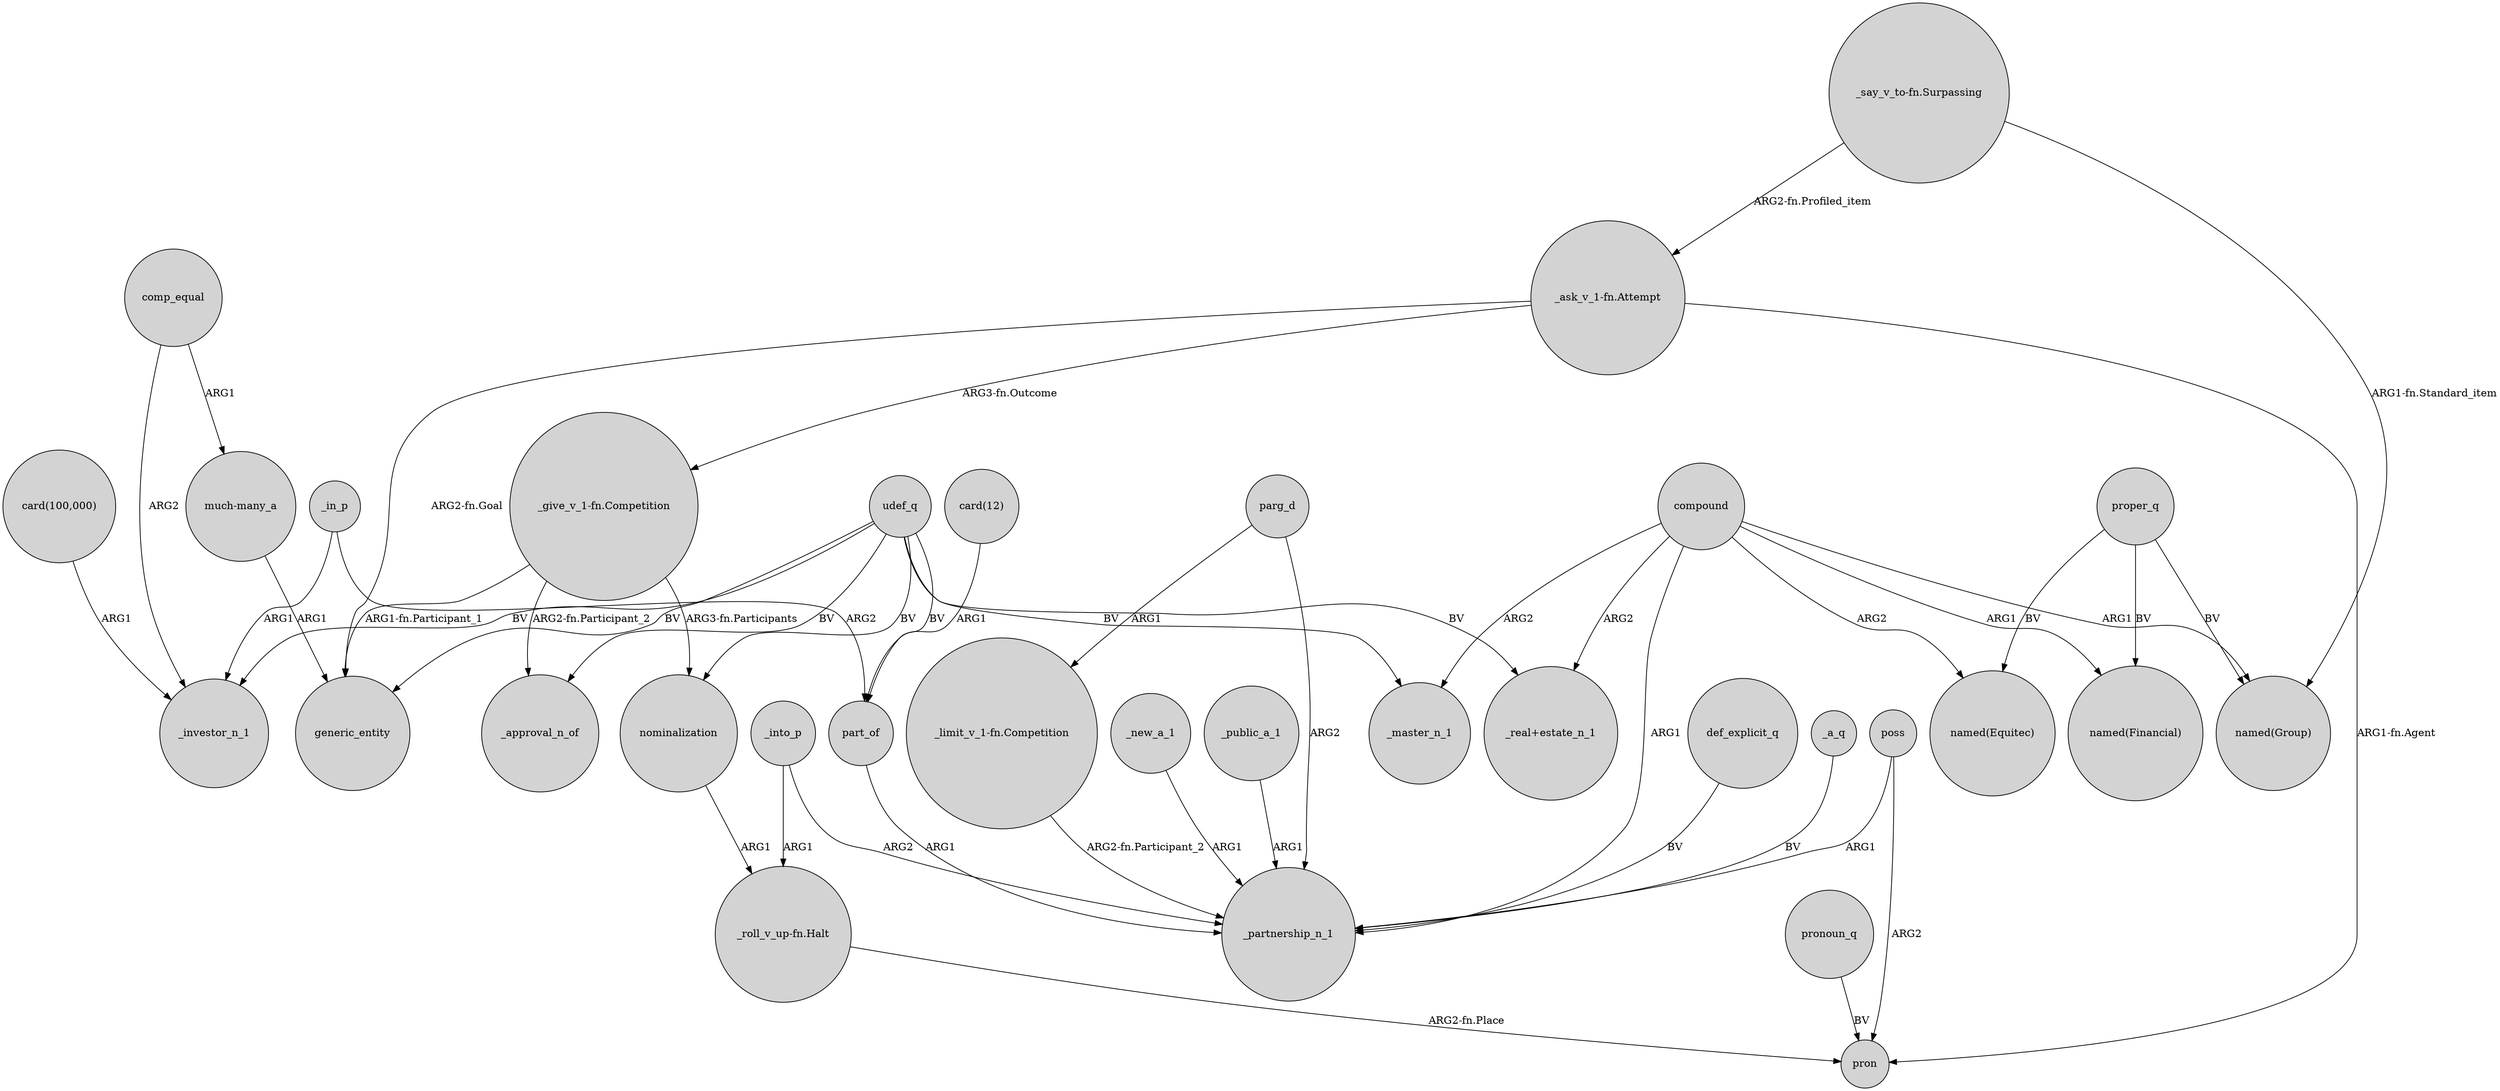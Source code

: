 digraph {
	node [shape=circle style=filled]
	comp_equal -> _investor_n_1 [label=ARG2]
	"_say_v_to-fn.Surpassing" -> "named(Group)" [label="ARG1-fn.Standard_item"]
	"_say_v_to-fn.Surpassing" -> "_ask_v_1-fn.Attempt" [label="ARG2-fn.Profiled_item"]
	proper_q -> "named(Equitec)" [label=BV]
	parg_d -> _partnership_n_1 [label=ARG2]
	compound -> _master_n_1 [label=ARG2]
	udef_q -> _approval_n_of [label=BV]
	nominalization -> "_roll_v_up-fn.Halt" [label=ARG1]
	udef_q -> part_of [label=BV]
	compound -> "named(Group)" [label=ARG1]
	def_explicit_q -> _partnership_n_1 [label=BV]
	udef_q -> nominalization [label=BV]
	"_give_v_1-fn.Competition" -> nominalization [label="ARG3-fn.Participants"]
	"_give_v_1-fn.Competition" -> _approval_n_of [label="ARG2-fn.Participant_2"]
	"card(12)" -> part_of [label=ARG1]
	"_ask_v_1-fn.Attempt" -> "_give_v_1-fn.Competition" [label="ARG3-fn.Outcome"]
	compound -> "_real+estate_n_1" [label=ARG2]
	part_of -> _partnership_n_1 [label=ARG1]
	proper_q -> "named(Group)" [label=BV]
	_in_p -> part_of [label=ARG2]
	_a_q -> _partnership_n_1 [label=BV]
	udef_q -> generic_entity [label=BV]
	udef_q -> _master_n_1 [label=BV]
	comp_equal -> "much-many_a" [label=ARG1]
	pronoun_q -> pron [label=BV]
	_into_p -> "_roll_v_up-fn.Halt" [label=ARG1]
	compound -> _partnership_n_1 [label=ARG1]
	poss -> pron [label=ARG2]
	poss -> _partnership_n_1 [label=ARG1]
	_into_p -> _partnership_n_1 [label=ARG2]
	"much-many_a" -> generic_entity [label=ARG1]
	"_ask_v_1-fn.Attempt" -> pron [label="ARG1-fn.Agent"]
	"_ask_v_1-fn.Attempt" -> generic_entity [label="ARG2-fn.Goal"]
	_in_p -> _investor_n_1 [label=ARG1]
	"_limit_v_1-fn.Competition" -> _partnership_n_1 [label="ARG2-fn.Participant_2"]
	"_roll_v_up-fn.Halt" -> pron [label="ARG2-fn.Place"]
	proper_q -> "named(Financial)" [label=BV]
	_new_a_1 -> _partnership_n_1 [label=ARG1]
	_public_a_1 -> _partnership_n_1 [label=ARG1]
	parg_d -> "_limit_v_1-fn.Competition" [label=ARG1]
	compound -> "named(Financial)" [label=ARG1]
	compound -> "named(Equitec)" [label=ARG2]
	udef_q -> _investor_n_1 [label=BV]
	udef_q -> "_real+estate_n_1" [label=BV]
	"card(100,000)" -> _investor_n_1 [label=ARG1]
	"_give_v_1-fn.Competition" -> generic_entity [label="ARG1-fn.Participant_1"]
}
